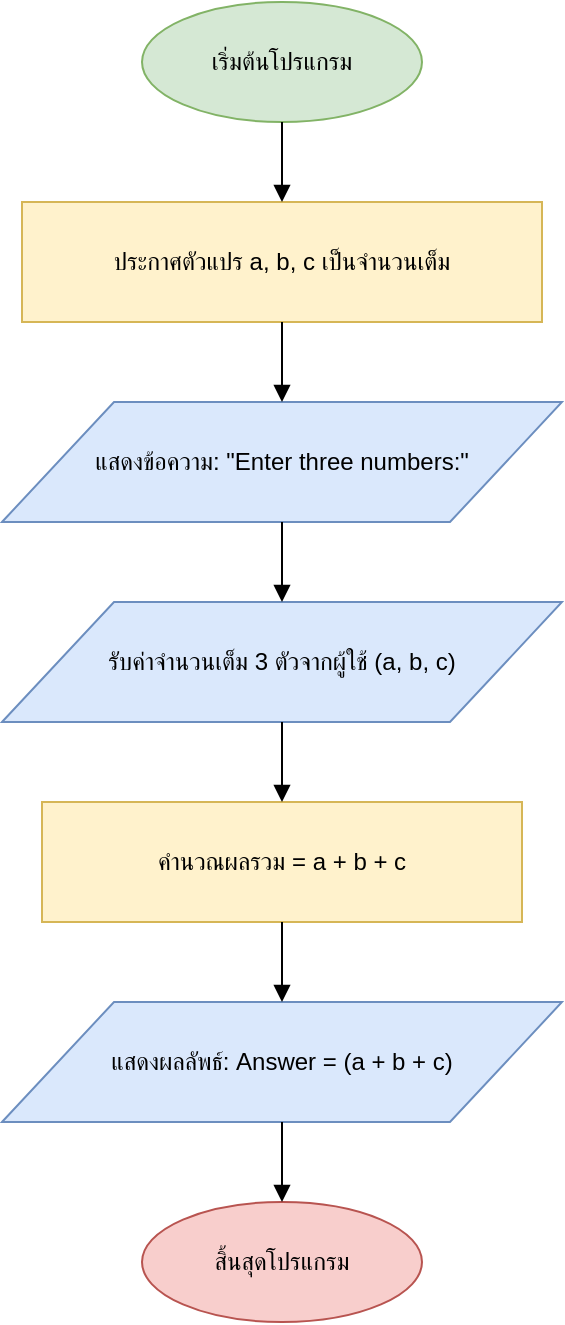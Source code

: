 <mxfile version="28.2.5">
  <diagram name="หน้า-1" id="5CqNWKSYgtTikIF6B6k6">
    <mxGraphModel dx="1042" dy="527" grid="1" gridSize="10" guides="1" tooltips="1" connect="1" arrows="1" fold="1" page="1" pageScale="1" pageWidth="827" pageHeight="1169" math="0" shadow="0">
      <root>
        <mxCell id="0" />
        <mxCell id="1" parent="0" />
        <mxCell id="2" value="เริ่มต้นโปรแกรม" style="shape=ellipse;whiteSpace=wrap;html=1;fillColor=#d5e8d4;strokeColor=#82b366;" vertex="1" parent="1">
          <mxGeometry x="380" y="50" width="140" height="60" as="geometry" />
        </mxCell>
        <mxCell id="3" value="ประกาศตัวแปร a, b, c เป็นจำนวนเต็ม" style="shape=rectangle;whiteSpace=wrap;html=1;rounded=0;fillColor=#fff2cc;strokeColor=#d6b656;" vertex="1" parent="1">
          <mxGeometry x="320" y="150" width="260" height="60" as="geometry" />
        </mxCell>
        <mxCell id="4" value="แสดงข้อความ: &quot;Enter three numbers:&quot;" style="shape=parallelogram;whiteSpace=wrap;html=1;fillColor=#dae8fc;strokeColor=#6c8ebf;" vertex="1" parent="1">
          <mxGeometry x="310" y="250" width="280" height="60" as="geometry" />
        </mxCell>
        <mxCell id="5" value="รับค่าจำนวนเต็ม 3 ตัวจากผู้ใช้ (a, b, c)" style="shape=parallelogram;whiteSpace=wrap;html=1;fillColor=#dae8fc;strokeColor=#6c8ebf;" vertex="1" parent="1">
          <mxGeometry x="310" y="350" width="280" height="60" as="geometry" />
        </mxCell>
        <mxCell id="6" value="คำนวณผลรวม = a + b + c" style="shape=rectangle;whiteSpace=wrap;html=1;rounded=0;fillColor=#fff2cc;strokeColor=#d6b656;" vertex="1" parent="1">
          <mxGeometry x="330" y="450" width="240" height="60" as="geometry" />
        </mxCell>
        <mxCell id="7" value="แสดงผลลัพธ์: Answer = (a + b + c)" style="shape=parallelogram;whiteSpace=wrap;html=1;fillColor=#dae8fc;strokeColor=#6c8ebf;" vertex="1" parent="1">
          <mxGeometry x="310" y="550" width="280" height="60" as="geometry" />
        </mxCell>
        <mxCell id="8" value="สิ้นสุดโปรแกรม" style="shape=ellipse;whiteSpace=wrap;html=1;fillColor=#f8cecc;strokeColor=#b85450;" vertex="1" parent="1">
          <mxGeometry x="380" y="650" width="140" height="60" as="geometry" />
        </mxCell>
        <mxCell id="9" style="edgeStyle=orthogonalEdgeStyle;rounded=0;orthogonalLoop=1;jettySize=auto;html=1;endArrow=block;" edge="1" parent="1" source="2" target="3">
          <mxGeometry relative="1" as="geometry" />
        </mxCell>
        <mxCell id="10" style="edgeStyle=orthogonalEdgeStyle;rounded=0;orthogonalLoop=1;jettySize=auto;html=1;endArrow=block;" edge="1" parent="1" source="3" target="4">
          <mxGeometry relative="1" as="geometry" />
        </mxCell>
        <mxCell id="11" style="edgeStyle=orthogonalEdgeStyle;rounded=0;orthogonalLoop=1;jettySize=auto;html=1;endArrow=block;" edge="1" parent="1" source="4" target="5">
          <mxGeometry relative="1" as="geometry" />
        </mxCell>
        <mxCell id="12" style="edgeStyle=orthogonalEdgeStyle;rounded=0;orthogonalLoop=1;jettySize=auto;html=1;endArrow=block;" edge="1" parent="1" source="5" target="6">
          <mxGeometry relative="1" as="geometry" />
        </mxCell>
        <mxCell id="13" style="edgeStyle=orthogonalEdgeStyle;rounded=0;orthogonalLoop=1;jettySize=auto;html=1;endArrow=block;" edge="1" parent="1" source="6" target="7">
          <mxGeometry relative="1" as="geometry" />
        </mxCell>
        <mxCell id="14" style="edgeStyle=orthogonalEdgeStyle;rounded=0;orthogonalLoop=1;jettySize=auto;html=1;endArrow=block;" edge="1" parent="1" source="7" target="8">
          <mxGeometry relative="1" as="geometry" />
        </mxCell>
      </root>
    </mxGraphModel>
  </diagram>
</mxfile>

